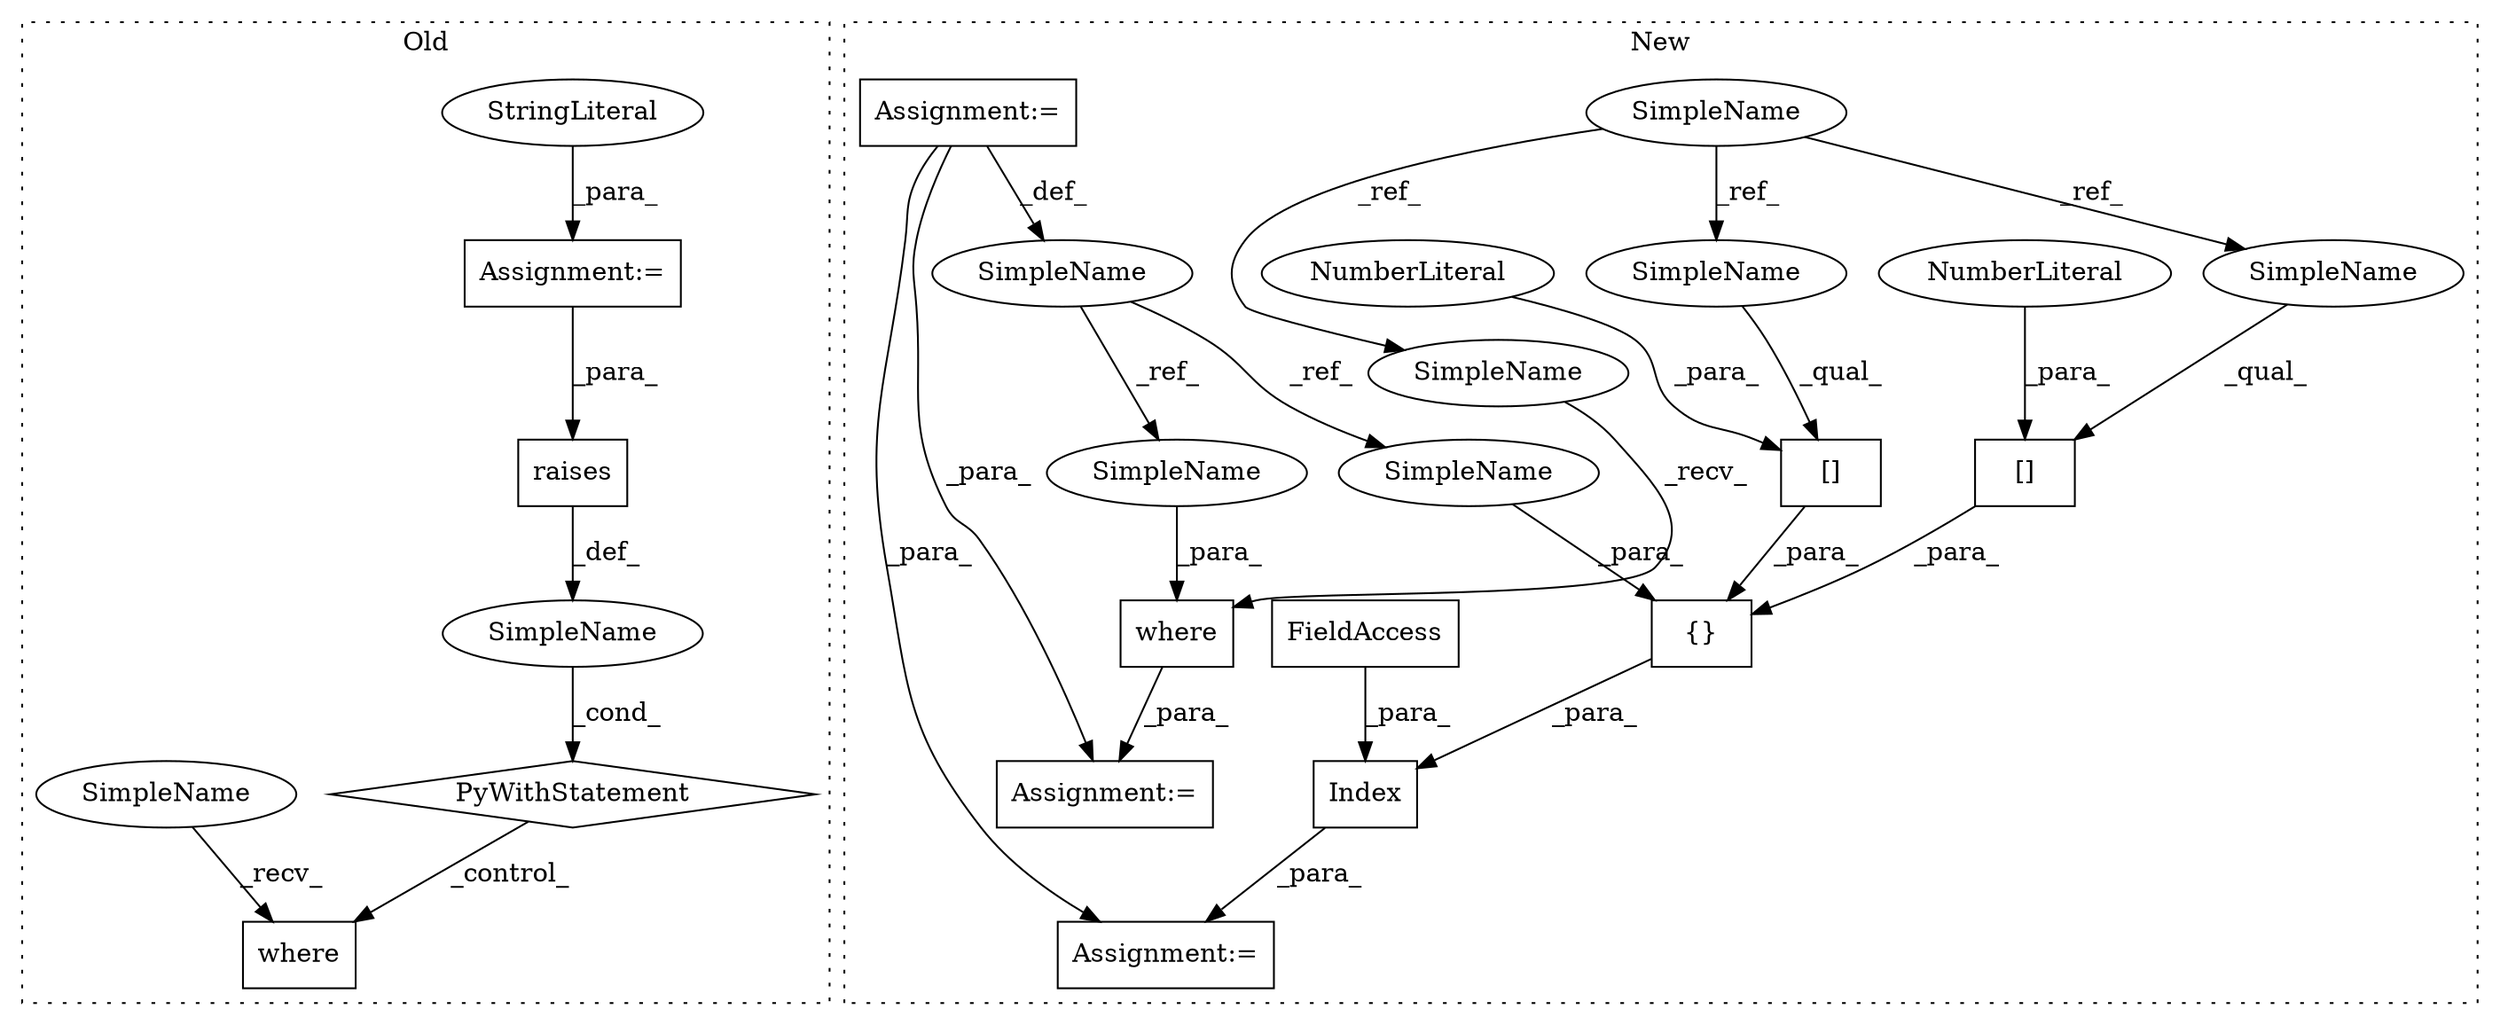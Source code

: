 digraph G {
subgraph cluster0 {
1 [label="PyWithStatement" a="104" s="7707,7745" l="10,2" shape="diamond"];
3 [label="raises" a="32" s="7724,7744" l="7,1" shape="box"];
7 [label="Assignment:=" a="7" s="7638" l="1" shape="box"];
8 [label="StringLiteral" a="45" s="7639" l="62" shape="ellipse"];
13 [label="SimpleName" a="42" s="" l="" shape="ellipse"];
14 [label="where" a="32" s="7759,7799" l="6,1" shape="box"];
25 [label="SimpleName" a="42" s="7755" l="3" shape="ellipse"];
label = "Old";
style="dotted";
}
subgraph cluster1 {
2 [label="Index" a="32" s="8280,8323" l="6,1" shape="box"];
4 [label="{}" a="4" s="8295,8315" l="1,1" shape="box"];
5 [label="Assignment:=" a="7" s="8279" l="1" shape="box"];
6 [label="FieldAccess" a="22" s="8317" l="6" shape="box"];
9 [label="[]" a="2" s="8296,8301" l="4,1" shape="box"];
10 [label="NumberLiteral" a="34" s="8300" l="1" shape="ellipse"];
11 [label="SimpleName" a="42" s="8230" l="5" shape="ellipse"];
12 [label="where" a="32" s="8376,8392" l="6,1" shape="box"];
15 [label="SimpleName" a="42" s="8141" l="3" shape="ellipse"];
16 [label="Assignment:=" a="7" s="8235" l="1" shape="box"];
17 [label="Assignment:=" a="7" s="8371" l="1" shape="box"];
18 [label="[]" a="2" s="8309,8314" l="4,1" shape="box"];
19 [label="NumberLiteral" a="34" s="8313" l="1" shape="ellipse"];
20 [label="SimpleName" a="42" s="8387" l="5" shape="ellipse"];
21 [label="SimpleName" a="42" s="8303" l="5" shape="ellipse"];
22 [label="SimpleName" a="42" s="8372" l="3" shape="ellipse"];
23 [label="SimpleName" a="42" s="8296" l="3" shape="ellipse"];
24 [label="SimpleName" a="42" s="8309" l="3" shape="ellipse"];
label = "New";
style="dotted";
}
1 -> 14 [label="_control_"];
2 -> 5 [label="_para_"];
3 -> 13 [label="_def_"];
4 -> 2 [label="_para_"];
6 -> 2 [label="_para_"];
7 -> 3 [label="_para_"];
8 -> 7 [label="_para_"];
9 -> 4 [label="_para_"];
10 -> 9 [label="_para_"];
11 -> 21 [label="_ref_"];
11 -> 20 [label="_ref_"];
12 -> 17 [label="_para_"];
13 -> 1 [label="_cond_"];
15 -> 22 [label="_ref_"];
15 -> 23 [label="_ref_"];
15 -> 24 [label="_ref_"];
16 -> 11 [label="_def_"];
16 -> 5 [label="_para_"];
16 -> 17 [label="_para_"];
18 -> 4 [label="_para_"];
19 -> 18 [label="_para_"];
20 -> 12 [label="_para_"];
21 -> 4 [label="_para_"];
22 -> 12 [label="_recv_"];
23 -> 9 [label="_qual_"];
24 -> 18 [label="_qual_"];
25 -> 14 [label="_recv_"];
}
